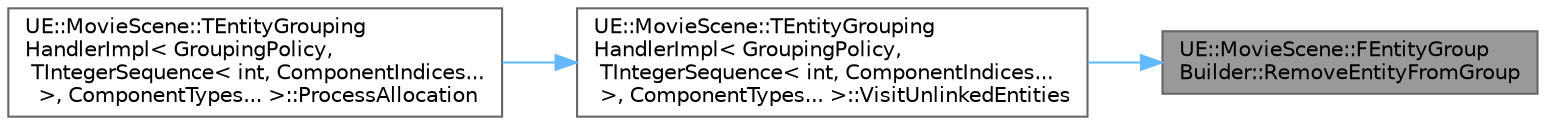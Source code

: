 digraph "UE::MovieScene::FEntityGroupBuilder::RemoveEntityFromGroup"
{
 // INTERACTIVE_SVG=YES
 // LATEX_PDF_SIZE
  bgcolor="transparent";
  edge [fontname=Helvetica,fontsize=10,labelfontname=Helvetica,labelfontsize=10];
  node [fontname=Helvetica,fontsize=10,shape=box,height=0.2,width=0.4];
  rankdir="RL";
  Node1 [id="Node000001",label="UE::MovieScene::FEntityGroup\lBuilder::RemoveEntityFromGroup",height=0.2,width=0.4,color="gray40", fillcolor="grey60", style="filled", fontcolor="black",tooltip="Remove the entity from the given group."];
  Node1 -> Node2 [id="edge1_Node000001_Node000002",dir="back",color="steelblue1",style="solid",tooltip=" "];
  Node2 [id="Node000002",label="UE::MovieScene::TEntityGrouping\lHandlerImpl\< GroupingPolicy,\l TIntegerSequence\< int, ComponentIndices...\l \>, ComponentTypes... \>::VisitUnlinkedEntities",height=0.2,width=0.4,color="grey40", fillcolor="white", style="filled",URL="$d7/d0c/structUE_1_1MovieScene_1_1TEntityGroupingHandlerImpl_3_01GroupingPolicy_00_01TIntegerSequence_3_04a6d351f13d04378a1074c4ae1ccb04.html#a1dda68c56ed0f9d1b4cee9027844c0c6",tooltip=" "];
  Node2 -> Node3 [id="edge2_Node000002_Node000003",dir="back",color="steelblue1",style="solid",tooltip=" "];
  Node3 [id="Node000003",label="UE::MovieScene::TEntityGrouping\lHandlerImpl\< GroupingPolicy,\l TIntegerSequence\< int, ComponentIndices...\l \>, ComponentTypes... \>::ProcessAllocation",height=0.2,width=0.4,color="grey40", fillcolor="white", style="filled",URL="$d7/d0c/structUE_1_1MovieScene_1_1TEntityGroupingHandlerImpl_3_01GroupingPolicy_00_01TIntegerSequence_3_04a6d351f13d04378a1074c4ae1ccb04.html#a838e4d1bb5fde58c29fb9e33d4eecd65",tooltip="Process an allocation and group the entities found therein."];
}
